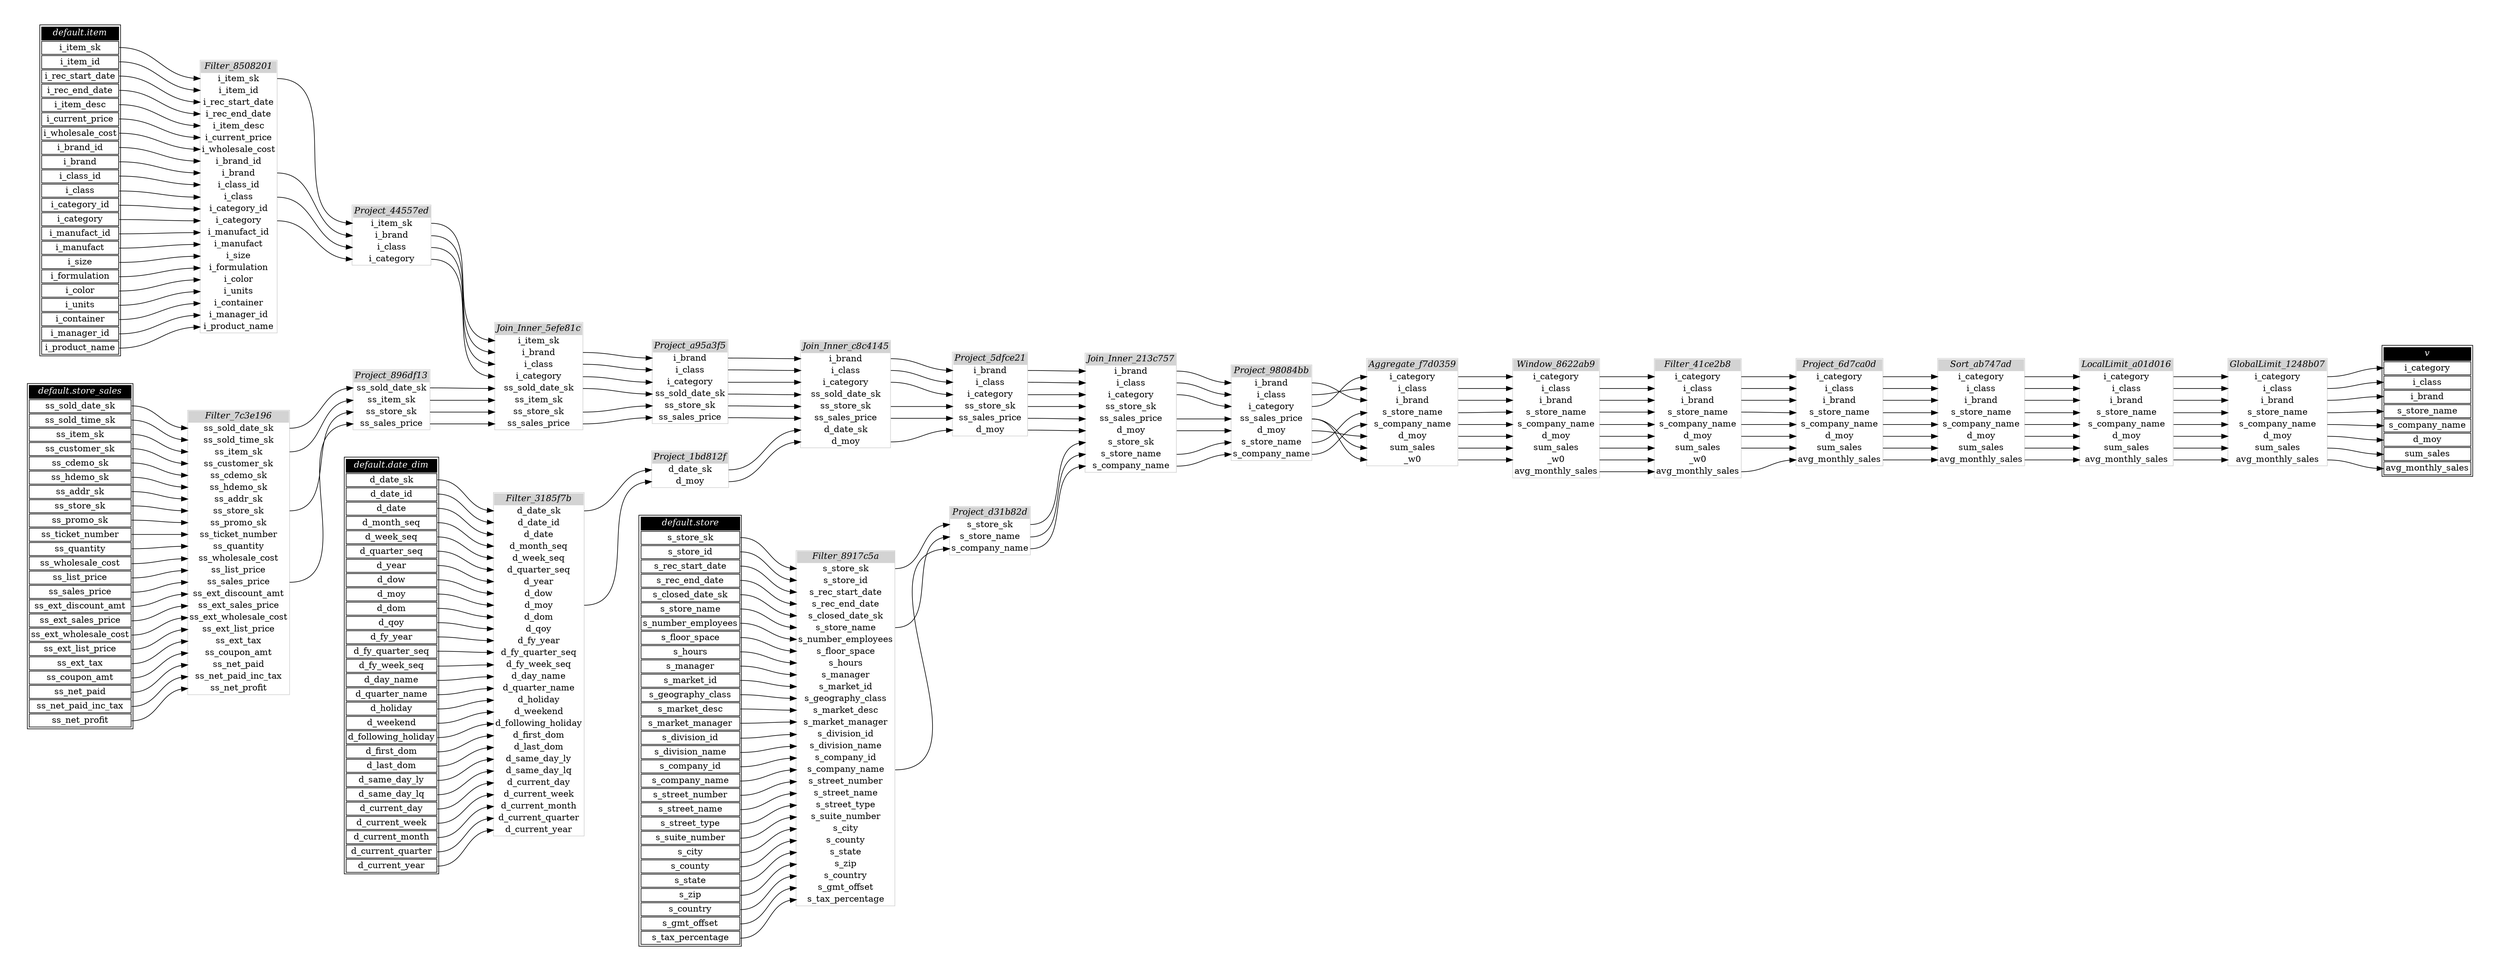 // Automatically generated by TPCDSFlowTestSuite


digraph {
  graph [pad="0.5" nodesep="0.5" ranksep="1" fontname="Helvetica" rankdir=LR];
  node [shape=plaintext]

  
"Aggregate_f7d0359" [label=<
<table color="lightgray" border="1" cellborder="0" cellspacing="0">
  <tr><td bgcolor="lightgray" port="nodeName"><i>Aggregate_f7d0359</i></td></tr>
  <tr><td port="0">i_category</td></tr>
<tr><td port="1">i_class</td></tr>
<tr><td port="2">i_brand</td></tr>
<tr><td port="3">s_store_name</td></tr>
<tr><td port="4">s_company_name</td></tr>
<tr><td port="5">d_moy</td></tr>
<tr><td port="6">sum_sales</td></tr>
<tr><td port="7">_w0</td></tr>
</table>>];
     

"Filter_3185f7b" [label=<
<table color="lightgray" border="1" cellborder="0" cellspacing="0">
  <tr><td bgcolor="lightgray" port="nodeName"><i>Filter_3185f7b</i></td></tr>
  <tr><td port="0">d_date_sk</td></tr>
<tr><td port="1">d_date_id</td></tr>
<tr><td port="2">d_date</td></tr>
<tr><td port="3">d_month_seq</td></tr>
<tr><td port="4">d_week_seq</td></tr>
<tr><td port="5">d_quarter_seq</td></tr>
<tr><td port="6">d_year</td></tr>
<tr><td port="7">d_dow</td></tr>
<tr><td port="8">d_moy</td></tr>
<tr><td port="9">d_dom</td></tr>
<tr><td port="10">d_qoy</td></tr>
<tr><td port="11">d_fy_year</td></tr>
<tr><td port="12">d_fy_quarter_seq</td></tr>
<tr><td port="13">d_fy_week_seq</td></tr>
<tr><td port="14">d_day_name</td></tr>
<tr><td port="15">d_quarter_name</td></tr>
<tr><td port="16">d_holiday</td></tr>
<tr><td port="17">d_weekend</td></tr>
<tr><td port="18">d_following_holiday</td></tr>
<tr><td port="19">d_first_dom</td></tr>
<tr><td port="20">d_last_dom</td></tr>
<tr><td port="21">d_same_day_ly</td></tr>
<tr><td port="22">d_same_day_lq</td></tr>
<tr><td port="23">d_current_day</td></tr>
<tr><td port="24">d_current_week</td></tr>
<tr><td port="25">d_current_month</td></tr>
<tr><td port="26">d_current_quarter</td></tr>
<tr><td port="27">d_current_year</td></tr>
</table>>];
     

"Filter_41ce2b8" [label=<
<table color="lightgray" border="1" cellborder="0" cellspacing="0">
  <tr><td bgcolor="lightgray" port="nodeName"><i>Filter_41ce2b8</i></td></tr>
  <tr><td port="0">i_category</td></tr>
<tr><td port="1">i_class</td></tr>
<tr><td port="2">i_brand</td></tr>
<tr><td port="3">s_store_name</td></tr>
<tr><td port="4">s_company_name</td></tr>
<tr><td port="5">d_moy</td></tr>
<tr><td port="6">sum_sales</td></tr>
<tr><td port="7">_w0</td></tr>
<tr><td port="8">avg_monthly_sales</td></tr>
</table>>];
     

"Filter_7c3e196" [label=<
<table color="lightgray" border="1" cellborder="0" cellspacing="0">
  <tr><td bgcolor="lightgray" port="nodeName"><i>Filter_7c3e196</i></td></tr>
  <tr><td port="0">ss_sold_date_sk</td></tr>
<tr><td port="1">ss_sold_time_sk</td></tr>
<tr><td port="2">ss_item_sk</td></tr>
<tr><td port="3">ss_customer_sk</td></tr>
<tr><td port="4">ss_cdemo_sk</td></tr>
<tr><td port="5">ss_hdemo_sk</td></tr>
<tr><td port="6">ss_addr_sk</td></tr>
<tr><td port="7">ss_store_sk</td></tr>
<tr><td port="8">ss_promo_sk</td></tr>
<tr><td port="9">ss_ticket_number</td></tr>
<tr><td port="10">ss_quantity</td></tr>
<tr><td port="11">ss_wholesale_cost</td></tr>
<tr><td port="12">ss_list_price</td></tr>
<tr><td port="13">ss_sales_price</td></tr>
<tr><td port="14">ss_ext_discount_amt</td></tr>
<tr><td port="15">ss_ext_sales_price</td></tr>
<tr><td port="16">ss_ext_wholesale_cost</td></tr>
<tr><td port="17">ss_ext_list_price</td></tr>
<tr><td port="18">ss_ext_tax</td></tr>
<tr><td port="19">ss_coupon_amt</td></tr>
<tr><td port="20">ss_net_paid</td></tr>
<tr><td port="21">ss_net_paid_inc_tax</td></tr>
<tr><td port="22">ss_net_profit</td></tr>
</table>>];
     

"Filter_8508201" [label=<
<table color="lightgray" border="1" cellborder="0" cellspacing="0">
  <tr><td bgcolor="lightgray" port="nodeName"><i>Filter_8508201</i></td></tr>
  <tr><td port="0">i_item_sk</td></tr>
<tr><td port="1">i_item_id</td></tr>
<tr><td port="2">i_rec_start_date</td></tr>
<tr><td port="3">i_rec_end_date</td></tr>
<tr><td port="4">i_item_desc</td></tr>
<tr><td port="5">i_current_price</td></tr>
<tr><td port="6">i_wholesale_cost</td></tr>
<tr><td port="7">i_brand_id</td></tr>
<tr><td port="8">i_brand</td></tr>
<tr><td port="9">i_class_id</td></tr>
<tr><td port="10">i_class</td></tr>
<tr><td port="11">i_category_id</td></tr>
<tr><td port="12">i_category</td></tr>
<tr><td port="13">i_manufact_id</td></tr>
<tr><td port="14">i_manufact</td></tr>
<tr><td port="15">i_size</td></tr>
<tr><td port="16">i_formulation</td></tr>
<tr><td port="17">i_color</td></tr>
<tr><td port="18">i_units</td></tr>
<tr><td port="19">i_container</td></tr>
<tr><td port="20">i_manager_id</td></tr>
<tr><td port="21">i_product_name</td></tr>
</table>>];
     

"Filter_8917c5a" [label=<
<table color="lightgray" border="1" cellborder="0" cellspacing="0">
  <tr><td bgcolor="lightgray" port="nodeName"><i>Filter_8917c5a</i></td></tr>
  <tr><td port="0">s_store_sk</td></tr>
<tr><td port="1">s_store_id</td></tr>
<tr><td port="2">s_rec_start_date</td></tr>
<tr><td port="3">s_rec_end_date</td></tr>
<tr><td port="4">s_closed_date_sk</td></tr>
<tr><td port="5">s_store_name</td></tr>
<tr><td port="6">s_number_employees</td></tr>
<tr><td port="7">s_floor_space</td></tr>
<tr><td port="8">s_hours</td></tr>
<tr><td port="9">s_manager</td></tr>
<tr><td port="10">s_market_id</td></tr>
<tr><td port="11">s_geography_class</td></tr>
<tr><td port="12">s_market_desc</td></tr>
<tr><td port="13">s_market_manager</td></tr>
<tr><td port="14">s_division_id</td></tr>
<tr><td port="15">s_division_name</td></tr>
<tr><td port="16">s_company_id</td></tr>
<tr><td port="17">s_company_name</td></tr>
<tr><td port="18">s_street_number</td></tr>
<tr><td port="19">s_street_name</td></tr>
<tr><td port="20">s_street_type</td></tr>
<tr><td port="21">s_suite_number</td></tr>
<tr><td port="22">s_city</td></tr>
<tr><td port="23">s_county</td></tr>
<tr><td port="24">s_state</td></tr>
<tr><td port="25">s_zip</td></tr>
<tr><td port="26">s_country</td></tr>
<tr><td port="27">s_gmt_offset</td></tr>
<tr><td port="28">s_tax_percentage</td></tr>
</table>>];
     

"GlobalLimit_1248b07" [label=<
<table color="lightgray" border="1" cellborder="0" cellspacing="0">
  <tr><td bgcolor="lightgray" port="nodeName"><i>GlobalLimit_1248b07</i></td></tr>
  <tr><td port="0">i_category</td></tr>
<tr><td port="1">i_class</td></tr>
<tr><td port="2">i_brand</td></tr>
<tr><td port="3">s_store_name</td></tr>
<tr><td port="4">s_company_name</td></tr>
<tr><td port="5">d_moy</td></tr>
<tr><td port="6">sum_sales</td></tr>
<tr><td port="7">avg_monthly_sales</td></tr>
</table>>];
     

"Join_Inner_213c757" [label=<
<table color="lightgray" border="1" cellborder="0" cellspacing="0">
  <tr><td bgcolor="lightgray" port="nodeName"><i>Join_Inner_213c757</i></td></tr>
  <tr><td port="0">i_brand</td></tr>
<tr><td port="1">i_class</td></tr>
<tr><td port="2">i_category</td></tr>
<tr><td port="3">ss_store_sk</td></tr>
<tr><td port="4">ss_sales_price</td></tr>
<tr><td port="5">d_moy</td></tr>
<tr><td port="6">s_store_sk</td></tr>
<tr><td port="7">s_store_name</td></tr>
<tr><td port="8">s_company_name</td></tr>
</table>>];
     

"Join_Inner_5efe81c" [label=<
<table color="lightgray" border="1" cellborder="0" cellspacing="0">
  <tr><td bgcolor="lightgray" port="nodeName"><i>Join_Inner_5efe81c</i></td></tr>
  <tr><td port="0">i_item_sk</td></tr>
<tr><td port="1">i_brand</td></tr>
<tr><td port="2">i_class</td></tr>
<tr><td port="3">i_category</td></tr>
<tr><td port="4">ss_sold_date_sk</td></tr>
<tr><td port="5">ss_item_sk</td></tr>
<tr><td port="6">ss_store_sk</td></tr>
<tr><td port="7">ss_sales_price</td></tr>
</table>>];
     

"Join_Inner_c8c4145" [label=<
<table color="lightgray" border="1" cellborder="0" cellspacing="0">
  <tr><td bgcolor="lightgray" port="nodeName"><i>Join_Inner_c8c4145</i></td></tr>
  <tr><td port="0">i_brand</td></tr>
<tr><td port="1">i_class</td></tr>
<tr><td port="2">i_category</td></tr>
<tr><td port="3">ss_sold_date_sk</td></tr>
<tr><td port="4">ss_store_sk</td></tr>
<tr><td port="5">ss_sales_price</td></tr>
<tr><td port="6">d_date_sk</td></tr>
<tr><td port="7">d_moy</td></tr>
</table>>];
     

"LocalLimit_a01d016" [label=<
<table color="lightgray" border="1" cellborder="0" cellspacing="0">
  <tr><td bgcolor="lightgray" port="nodeName"><i>LocalLimit_a01d016</i></td></tr>
  <tr><td port="0">i_category</td></tr>
<tr><td port="1">i_class</td></tr>
<tr><td port="2">i_brand</td></tr>
<tr><td port="3">s_store_name</td></tr>
<tr><td port="4">s_company_name</td></tr>
<tr><td port="5">d_moy</td></tr>
<tr><td port="6">sum_sales</td></tr>
<tr><td port="7">avg_monthly_sales</td></tr>
</table>>];
     

"Project_1bd812f" [label=<
<table color="lightgray" border="1" cellborder="0" cellspacing="0">
  <tr><td bgcolor="lightgray" port="nodeName"><i>Project_1bd812f</i></td></tr>
  <tr><td port="0">d_date_sk</td></tr>
<tr><td port="1">d_moy</td></tr>
</table>>];
     

"Project_44557ed" [label=<
<table color="lightgray" border="1" cellborder="0" cellspacing="0">
  <tr><td bgcolor="lightgray" port="nodeName"><i>Project_44557ed</i></td></tr>
  <tr><td port="0">i_item_sk</td></tr>
<tr><td port="1">i_brand</td></tr>
<tr><td port="2">i_class</td></tr>
<tr><td port="3">i_category</td></tr>
</table>>];
     

"Project_5dfce21" [label=<
<table color="lightgray" border="1" cellborder="0" cellspacing="0">
  <tr><td bgcolor="lightgray" port="nodeName"><i>Project_5dfce21</i></td></tr>
  <tr><td port="0">i_brand</td></tr>
<tr><td port="1">i_class</td></tr>
<tr><td port="2">i_category</td></tr>
<tr><td port="3">ss_store_sk</td></tr>
<tr><td port="4">ss_sales_price</td></tr>
<tr><td port="5">d_moy</td></tr>
</table>>];
     

"Project_6d7ca0d" [label=<
<table color="lightgray" border="1" cellborder="0" cellspacing="0">
  <tr><td bgcolor="lightgray" port="nodeName"><i>Project_6d7ca0d</i></td></tr>
  <tr><td port="0">i_category</td></tr>
<tr><td port="1">i_class</td></tr>
<tr><td port="2">i_brand</td></tr>
<tr><td port="3">s_store_name</td></tr>
<tr><td port="4">s_company_name</td></tr>
<tr><td port="5">d_moy</td></tr>
<tr><td port="6">sum_sales</td></tr>
<tr><td port="7">avg_monthly_sales</td></tr>
</table>>];
     

"Project_896df13" [label=<
<table color="lightgray" border="1" cellborder="0" cellspacing="0">
  <tr><td bgcolor="lightgray" port="nodeName"><i>Project_896df13</i></td></tr>
  <tr><td port="0">ss_sold_date_sk</td></tr>
<tr><td port="1">ss_item_sk</td></tr>
<tr><td port="2">ss_store_sk</td></tr>
<tr><td port="3">ss_sales_price</td></tr>
</table>>];
     

"Project_98084bb" [label=<
<table color="lightgray" border="1" cellborder="0" cellspacing="0">
  <tr><td bgcolor="lightgray" port="nodeName"><i>Project_98084bb</i></td></tr>
  <tr><td port="0">i_brand</td></tr>
<tr><td port="1">i_class</td></tr>
<tr><td port="2">i_category</td></tr>
<tr><td port="3">ss_sales_price</td></tr>
<tr><td port="4">d_moy</td></tr>
<tr><td port="5">s_store_name</td></tr>
<tr><td port="6">s_company_name</td></tr>
</table>>];
     

"Project_a95a3f5" [label=<
<table color="lightgray" border="1" cellborder="0" cellspacing="0">
  <tr><td bgcolor="lightgray" port="nodeName"><i>Project_a95a3f5</i></td></tr>
  <tr><td port="0">i_brand</td></tr>
<tr><td port="1">i_class</td></tr>
<tr><td port="2">i_category</td></tr>
<tr><td port="3">ss_sold_date_sk</td></tr>
<tr><td port="4">ss_store_sk</td></tr>
<tr><td port="5">ss_sales_price</td></tr>
</table>>];
     

"Project_d31b82d" [label=<
<table color="lightgray" border="1" cellborder="0" cellspacing="0">
  <tr><td bgcolor="lightgray" port="nodeName"><i>Project_d31b82d</i></td></tr>
  <tr><td port="0">s_store_sk</td></tr>
<tr><td port="1">s_store_name</td></tr>
<tr><td port="2">s_company_name</td></tr>
</table>>];
     

"Sort_ab747ad" [label=<
<table color="lightgray" border="1" cellborder="0" cellspacing="0">
  <tr><td bgcolor="lightgray" port="nodeName"><i>Sort_ab747ad</i></td></tr>
  <tr><td port="0">i_category</td></tr>
<tr><td port="1">i_class</td></tr>
<tr><td port="2">i_brand</td></tr>
<tr><td port="3">s_store_name</td></tr>
<tr><td port="4">s_company_name</td></tr>
<tr><td port="5">d_moy</td></tr>
<tr><td port="6">sum_sales</td></tr>
<tr><td port="7">avg_monthly_sales</td></tr>
</table>>];
     

"Window_8622ab9" [label=<
<table color="lightgray" border="1" cellborder="0" cellspacing="0">
  <tr><td bgcolor="lightgray" port="nodeName"><i>Window_8622ab9</i></td></tr>
  <tr><td port="0">i_category</td></tr>
<tr><td port="1">i_class</td></tr>
<tr><td port="2">i_brand</td></tr>
<tr><td port="3">s_store_name</td></tr>
<tr><td port="4">s_company_name</td></tr>
<tr><td port="5">d_moy</td></tr>
<tr><td port="6">sum_sales</td></tr>
<tr><td port="7">_w0</td></tr>
<tr><td port="8">avg_monthly_sales</td></tr>
</table>>];
     

"default.date_dim" [color="black" label=<
<table>
  <tr><td bgcolor="black" port="nodeName"><i><font color="white">default.date_dim</font></i></td></tr>
  <tr><td port="0">d_date_sk</td></tr>
<tr><td port="1">d_date_id</td></tr>
<tr><td port="2">d_date</td></tr>
<tr><td port="3">d_month_seq</td></tr>
<tr><td port="4">d_week_seq</td></tr>
<tr><td port="5">d_quarter_seq</td></tr>
<tr><td port="6">d_year</td></tr>
<tr><td port="7">d_dow</td></tr>
<tr><td port="8">d_moy</td></tr>
<tr><td port="9">d_dom</td></tr>
<tr><td port="10">d_qoy</td></tr>
<tr><td port="11">d_fy_year</td></tr>
<tr><td port="12">d_fy_quarter_seq</td></tr>
<tr><td port="13">d_fy_week_seq</td></tr>
<tr><td port="14">d_day_name</td></tr>
<tr><td port="15">d_quarter_name</td></tr>
<tr><td port="16">d_holiday</td></tr>
<tr><td port="17">d_weekend</td></tr>
<tr><td port="18">d_following_holiday</td></tr>
<tr><td port="19">d_first_dom</td></tr>
<tr><td port="20">d_last_dom</td></tr>
<tr><td port="21">d_same_day_ly</td></tr>
<tr><td port="22">d_same_day_lq</td></tr>
<tr><td port="23">d_current_day</td></tr>
<tr><td port="24">d_current_week</td></tr>
<tr><td port="25">d_current_month</td></tr>
<tr><td port="26">d_current_quarter</td></tr>
<tr><td port="27">d_current_year</td></tr>
</table>>];
     

"default.item" [color="black" label=<
<table>
  <tr><td bgcolor="black" port="nodeName"><i><font color="white">default.item</font></i></td></tr>
  <tr><td port="0">i_item_sk</td></tr>
<tr><td port="1">i_item_id</td></tr>
<tr><td port="2">i_rec_start_date</td></tr>
<tr><td port="3">i_rec_end_date</td></tr>
<tr><td port="4">i_item_desc</td></tr>
<tr><td port="5">i_current_price</td></tr>
<tr><td port="6">i_wholesale_cost</td></tr>
<tr><td port="7">i_brand_id</td></tr>
<tr><td port="8">i_brand</td></tr>
<tr><td port="9">i_class_id</td></tr>
<tr><td port="10">i_class</td></tr>
<tr><td port="11">i_category_id</td></tr>
<tr><td port="12">i_category</td></tr>
<tr><td port="13">i_manufact_id</td></tr>
<tr><td port="14">i_manufact</td></tr>
<tr><td port="15">i_size</td></tr>
<tr><td port="16">i_formulation</td></tr>
<tr><td port="17">i_color</td></tr>
<tr><td port="18">i_units</td></tr>
<tr><td port="19">i_container</td></tr>
<tr><td port="20">i_manager_id</td></tr>
<tr><td port="21">i_product_name</td></tr>
</table>>];
     

"default.store" [color="black" label=<
<table>
  <tr><td bgcolor="black" port="nodeName"><i><font color="white">default.store</font></i></td></tr>
  <tr><td port="0">s_store_sk</td></tr>
<tr><td port="1">s_store_id</td></tr>
<tr><td port="2">s_rec_start_date</td></tr>
<tr><td port="3">s_rec_end_date</td></tr>
<tr><td port="4">s_closed_date_sk</td></tr>
<tr><td port="5">s_store_name</td></tr>
<tr><td port="6">s_number_employees</td></tr>
<tr><td port="7">s_floor_space</td></tr>
<tr><td port="8">s_hours</td></tr>
<tr><td port="9">s_manager</td></tr>
<tr><td port="10">s_market_id</td></tr>
<tr><td port="11">s_geography_class</td></tr>
<tr><td port="12">s_market_desc</td></tr>
<tr><td port="13">s_market_manager</td></tr>
<tr><td port="14">s_division_id</td></tr>
<tr><td port="15">s_division_name</td></tr>
<tr><td port="16">s_company_id</td></tr>
<tr><td port="17">s_company_name</td></tr>
<tr><td port="18">s_street_number</td></tr>
<tr><td port="19">s_street_name</td></tr>
<tr><td port="20">s_street_type</td></tr>
<tr><td port="21">s_suite_number</td></tr>
<tr><td port="22">s_city</td></tr>
<tr><td port="23">s_county</td></tr>
<tr><td port="24">s_state</td></tr>
<tr><td port="25">s_zip</td></tr>
<tr><td port="26">s_country</td></tr>
<tr><td port="27">s_gmt_offset</td></tr>
<tr><td port="28">s_tax_percentage</td></tr>
</table>>];
     

"default.store_sales" [color="black" label=<
<table>
  <tr><td bgcolor="black" port="nodeName"><i><font color="white">default.store_sales</font></i></td></tr>
  <tr><td port="0">ss_sold_date_sk</td></tr>
<tr><td port="1">ss_sold_time_sk</td></tr>
<tr><td port="2">ss_item_sk</td></tr>
<tr><td port="3">ss_customer_sk</td></tr>
<tr><td port="4">ss_cdemo_sk</td></tr>
<tr><td port="5">ss_hdemo_sk</td></tr>
<tr><td port="6">ss_addr_sk</td></tr>
<tr><td port="7">ss_store_sk</td></tr>
<tr><td port="8">ss_promo_sk</td></tr>
<tr><td port="9">ss_ticket_number</td></tr>
<tr><td port="10">ss_quantity</td></tr>
<tr><td port="11">ss_wholesale_cost</td></tr>
<tr><td port="12">ss_list_price</td></tr>
<tr><td port="13">ss_sales_price</td></tr>
<tr><td port="14">ss_ext_discount_amt</td></tr>
<tr><td port="15">ss_ext_sales_price</td></tr>
<tr><td port="16">ss_ext_wholesale_cost</td></tr>
<tr><td port="17">ss_ext_list_price</td></tr>
<tr><td port="18">ss_ext_tax</td></tr>
<tr><td port="19">ss_coupon_amt</td></tr>
<tr><td port="20">ss_net_paid</td></tr>
<tr><td port="21">ss_net_paid_inc_tax</td></tr>
<tr><td port="22">ss_net_profit</td></tr>
</table>>];
     

"v" [color="black" label=<
<table>
  <tr><td bgcolor="black" port="nodeName"><i><font color="white">v</font></i></td></tr>
  <tr><td port="0">i_category</td></tr>
<tr><td port="1">i_class</td></tr>
<tr><td port="2">i_brand</td></tr>
<tr><td port="3">s_store_name</td></tr>
<tr><td port="4">s_company_name</td></tr>
<tr><td port="5">d_moy</td></tr>
<tr><td port="6">sum_sales</td></tr>
<tr><td port="7">avg_monthly_sales</td></tr>
</table>>];
     
  "Aggregate_f7d0359":0 -> "Window_8622ab9":0;
"Aggregate_f7d0359":1 -> "Window_8622ab9":1;
"Aggregate_f7d0359":2 -> "Window_8622ab9":2;
"Aggregate_f7d0359":3 -> "Window_8622ab9":3;
"Aggregate_f7d0359":4 -> "Window_8622ab9":4;
"Aggregate_f7d0359":5 -> "Window_8622ab9":5;
"Aggregate_f7d0359":6 -> "Window_8622ab9":6;
"Aggregate_f7d0359":7 -> "Window_8622ab9":7;
"Filter_3185f7b":0 -> "Project_1bd812f":0;
"Filter_3185f7b":8 -> "Project_1bd812f":1;
"Filter_41ce2b8":0 -> "Project_6d7ca0d":0;
"Filter_41ce2b8":1 -> "Project_6d7ca0d":1;
"Filter_41ce2b8":2 -> "Project_6d7ca0d":2;
"Filter_41ce2b8":3 -> "Project_6d7ca0d":3;
"Filter_41ce2b8":4 -> "Project_6d7ca0d":4;
"Filter_41ce2b8":5 -> "Project_6d7ca0d":5;
"Filter_41ce2b8":6 -> "Project_6d7ca0d":6;
"Filter_41ce2b8":8 -> "Project_6d7ca0d":7;
"Filter_7c3e196":0 -> "Project_896df13":0;
"Filter_7c3e196":13 -> "Project_896df13":3;
"Filter_7c3e196":2 -> "Project_896df13":1;
"Filter_7c3e196":7 -> "Project_896df13":2;
"Filter_8508201":0 -> "Project_44557ed":0;
"Filter_8508201":10 -> "Project_44557ed":2;
"Filter_8508201":12 -> "Project_44557ed":3;
"Filter_8508201":8 -> "Project_44557ed":1;
"Filter_8917c5a":0 -> "Project_d31b82d":0;
"Filter_8917c5a":17 -> "Project_d31b82d":2;
"Filter_8917c5a":5 -> "Project_d31b82d":1;
"GlobalLimit_1248b07":0 -> "v":0;
"GlobalLimit_1248b07":1 -> "v":1;
"GlobalLimit_1248b07":2 -> "v":2;
"GlobalLimit_1248b07":3 -> "v":3;
"GlobalLimit_1248b07":4 -> "v":4;
"GlobalLimit_1248b07":5 -> "v":5;
"GlobalLimit_1248b07":6 -> "v":6;
"GlobalLimit_1248b07":7 -> "v":7;
"Join_Inner_213c757":0 -> "Project_98084bb":0;
"Join_Inner_213c757":1 -> "Project_98084bb":1;
"Join_Inner_213c757":2 -> "Project_98084bb":2;
"Join_Inner_213c757":4 -> "Project_98084bb":3;
"Join_Inner_213c757":5 -> "Project_98084bb":4;
"Join_Inner_213c757":7 -> "Project_98084bb":5;
"Join_Inner_213c757":8 -> "Project_98084bb":6;
"Join_Inner_5efe81c":1 -> "Project_a95a3f5":0;
"Join_Inner_5efe81c":2 -> "Project_a95a3f5":1;
"Join_Inner_5efe81c":3 -> "Project_a95a3f5":2;
"Join_Inner_5efe81c":4 -> "Project_a95a3f5":3;
"Join_Inner_5efe81c":6 -> "Project_a95a3f5":4;
"Join_Inner_5efe81c":7 -> "Project_a95a3f5":5;
"Join_Inner_c8c4145":0 -> "Project_5dfce21":0;
"Join_Inner_c8c4145":1 -> "Project_5dfce21":1;
"Join_Inner_c8c4145":2 -> "Project_5dfce21":2;
"Join_Inner_c8c4145":4 -> "Project_5dfce21":3;
"Join_Inner_c8c4145":5 -> "Project_5dfce21":4;
"Join_Inner_c8c4145":7 -> "Project_5dfce21":5;
"LocalLimit_a01d016":0 -> "GlobalLimit_1248b07":0;
"LocalLimit_a01d016":1 -> "GlobalLimit_1248b07":1;
"LocalLimit_a01d016":2 -> "GlobalLimit_1248b07":2;
"LocalLimit_a01d016":3 -> "GlobalLimit_1248b07":3;
"LocalLimit_a01d016":4 -> "GlobalLimit_1248b07":4;
"LocalLimit_a01d016":5 -> "GlobalLimit_1248b07":5;
"LocalLimit_a01d016":6 -> "GlobalLimit_1248b07":6;
"LocalLimit_a01d016":7 -> "GlobalLimit_1248b07":7;
"Project_1bd812f":0 -> "Join_Inner_c8c4145":6;
"Project_1bd812f":1 -> "Join_Inner_c8c4145":7;
"Project_44557ed":0 -> "Join_Inner_5efe81c":0;
"Project_44557ed":1 -> "Join_Inner_5efe81c":1;
"Project_44557ed":2 -> "Join_Inner_5efe81c":2;
"Project_44557ed":3 -> "Join_Inner_5efe81c":3;
"Project_5dfce21":0 -> "Join_Inner_213c757":0;
"Project_5dfce21":1 -> "Join_Inner_213c757":1;
"Project_5dfce21":2 -> "Join_Inner_213c757":2;
"Project_5dfce21":3 -> "Join_Inner_213c757":3;
"Project_5dfce21":4 -> "Join_Inner_213c757":4;
"Project_5dfce21":5 -> "Join_Inner_213c757":5;
"Project_6d7ca0d":0 -> "Sort_ab747ad":0;
"Project_6d7ca0d":1 -> "Sort_ab747ad":1;
"Project_6d7ca0d":2 -> "Sort_ab747ad":2;
"Project_6d7ca0d":3 -> "Sort_ab747ad":3;
"Project_6d7ca0d":4 -> "Sort_ab747ad":4;
"Project_6d7ca0d":5 -> "Sort_ab747ad":5;
"Project_6d7ca0d":6 -> "Sort_ab747ad":6;
"Project_6d7ca0d":7 -> "Sort_ab747ad":7;
"Project_896df13":0 -> "Join_Inner_5efe81c":4;
"Project_896df13":1 -> "Join_Inner_5efe81c":5;
"Project_896df13":2 -> "Join_Inner_5efe81c":6;
"Project_896df13":3 -> "Join_Inner_5efe81c":7;
"Project_98084bb":0 -> "Aggregate_f7d0359":2;
"Project_98084bb":1 -> "Aggregate_f7d0359":1;
"Project_98084bb":2 -> "Aggregate_f7d0359":0;
"Project_98084bb":3 -> "Aggregate_f7d0359":6;
"Project_98084bb":3 -> "Aggregate_f7d0359":7;
"Project_98084bb":4 -> "Aggregate_f7d0359":5;
"Project_98084bb":5 -> "Aggregate_f7d0359":3;
"Project_98084bb":6 -> "Aggregate_f7d0359":4;
"Project_a95a3f5":0 -> "Join_Inner_c8c4145":0;
"Project_a95a3f5":1 -> "Join_Inner_c8c4145":1;
"Project_a95a3f5":2 -> "Join_Inner_c8c4145":2;
"Project_a95a3f5":3 -> "Join_Inner_c8c4145":3;
"Project_a95a3f5":4 -> "Join_Inner_c8c4145":4;
"Project_a95a3f5":5 -> "Join_Inner_c8c4145":5;
"Project_d31b82d":0 -> "Join_Inner_213c757":6;
"Project_d31b82d":1 -> "Join_Inner_213c757":7;
"Project_d31b82d":2 -> "Join_Inner_213c757":8;
"Sort_ab747ad":0 -> "LocalLimit_a01d016":0;
"Sort_ab747ad":1 -> "LocalLimit_a01d016":1;
"Sort_ab747ad":2 -> "LocalLimit_a01d016":2;
"Sort_ab747ad":3 -> "LocalLimit_a01d016":3;
"Sort_ab747ad":4 -> "LocalLimit_a01d016":4;
"Sort_ab747ad":5 -> "LocalLimit_a01d016":5;
"Sort_ab747ad":6 -> "LocalLimit_a01d016":6;
"Sort_ab747ad":7 -> "LocalLimit_a01d016":7;
"Window_8622ab9":0 -> "Filter_41ce2b8":0;
"Window_8622ab9":1 -> "Filter_41ce2b8":1;
"Window_8622ab9":2 -> "Filter_41ce2b8":2;
"Window_8622ab9":3 -> "Filter_41ce2b8":3;
"Window_8622ab9":4 -> "Filter_41ce2b8":4;
"Window_8622ab9":5 -> "Filter_41ce2b8":5;
"Window_8622ab9":6 -> "Filter_41ce2b8":6;
"Window_8622ab9":7 -> "Filter_41ce2b8":7;
"Window_8622ab9":8 -> "Filter_41ce2b8":8;
"default.date_dim":0 -> "Filter_3185f7b":0;
"default.date_dim":1 -> "Filter_3185f7b":1;
"default.date_dim":10 -> "Filter_3185f7b":10;
"default.date_dim":11 -> "Filter_3185f7b":11;
"default.date_dim":12 -> "Filter_3185f7b":12;
"default.date_dim":13 -> "Filter_3185f7b":13;
"default.date_dim":14 -> "Filter_3185f7b":14;
"default.date_dim":15 -> "Filter_3185f7b":15;
"default.date_dim":16 -> "Filter_3185f7b":16;
"default.date_dim":17 -> "Filter_3185f7b":17;
"default.date_dim":18 -> "Filter_3185f7b":18;
"default.date_dim":19 -> "Filter_3185f7b":19;
"default.date_dim":2 -> "Filter_3185f7b":2;
"default.date_dim":20 -> "Filter_3185f7b":20;
"default.date_dim":21 -> "Filter_3185f7b":21;
"default.date_dim":22 -> "Filter_3185f7b":22;
"default.date_dim":23 -> "Filter_3185f7b":23;
"default.date_dim":24 -> "Filter_3185f7b":24;
"default.date_dim":25 -> "Filter_3185f7b":25;
"default.date_dim":26 -> "Filter_3185f7b":26;
"default.date_dim":27 -> "Filter_3185f7b":27;
"default.date_dim":3 -> "Filter_3185f7b":3;
"default.date_dim":4 -> "Filter_3185f7b":4;
"default.date_dim":5 -> "Filter_3185f7b":5;
"default.date_dim":6 -> "Filter_3185f7b":6;
"default.date_dim":7 -> "Filter_3185f7b":7;
"default.date_dim":8 -> "Filter_3185f7b":8;
"default.date_dim":9 -> "Filter_3185f7b":9;
"default.item":0 -> "Filter_8508201":0;
"default.item":1 -> "Filter_8508201":1;
"default.item":10 -> "Filter_8508201":10;
"default.item":11 -> "Filter_8508201":11;
"default.item":12 -> "Filter_8508201":12;
"default.item":13 -> "Filter_8508201":13;
"default.item":14 -> "Filter_8508201":14;
"default.item":15 -> "Filter_8508201":15;
"default.item":16 -> "Filter_8508201":16;
"default.item":17 -> "Filter_8508201":17;
"default.item":18 -> "Filter_8508201":18;
"default.item":19 -> "Filter_8508201":19;
"default.item":2 -> "Filter_8508201":2;
"default.item":20 -> "Filter_8508201":20;
"default.item":21 -> "Filter_8508201":21;
"default.item":3 -> "Filter_8508201":3;
"default.item":4 -> "Filter_8508201":4;
"default.item":5 -> "Filter_8508201":5;
"default.item":6 -> "Filter_8508201":6;
"default.item":7 -> "Filter_8508201":7;
"default.item":8 -> "Filter_8508201":8;
"default.item":9 -> "Filter_8508201":9;
"default.store":0 -> "Filter_8917c5a":0;
"default.store":1 -> "Filter_8917c5a":1;
"default.store":10 -> "Filter_8917c5a":10;
"default.store":11 -> "Filter_8917c5a":11;
"default.store":12 -> "Filter_8917c5a":12;
"default.store":13 -> "Filter_8917c5a":13;
"default.store":14 -> "Filter_8917c5a":14;
"default.store":15 -> "Filter_8917c5a":15;
"default.store":16 -> "Filter_8917c5a":16;
"default.store":17 -> "Filter_8917c5a":17;
"default.store":18 -> "Filter_8917c5a":18;
"default.store":19 -> "Filter_8917c5a":19;
"default.store":2 -> "Filter_8917c5a":2;
"default.store":20 -> "Filter_8917c5a":20;
"default.store":21 -> "Filter_8917c5a":21;
"default.store":22 -> "Filter_8917c5a":22;
"default.store":23 -> "Filter_8917c5a":23;
"default.store":24 -> "Filter_8917c5a":24;
"default.store":25 -> "Filter_8917c5a":25;
"default.store":26 -> "Filter_8917c5a":26;
"default.store":27 -> "Filter_8917c5a":27;
"default.store":28 -> "Filter_8917c5a":28;
"default.store":3 -> "Filter_8917c5a":3;
"default.store":4 -> "Filter_8917c5a":4;
"default.store":5 -> "Filter_8917c5a":5;
"default.store":6 -> "Filter_8917c5a":6;
"default.store":7 -> "Filter_8917c5a":7;
"default.store":8 -> "Filter_8917c5a":8;
"default.store":9 -> "Filter_8917c5a":9;
"default.store_sales":0 -> "Filter_7c3e196":0;
"default.store_sales":1 -> "Filter_7c3e196":1;
"default.store_sales":10 -> "Filter_7c3e196":10;
"default.store_sales":11 -> "Filter_7c3e196":11;
"default.store_sales":12 -> "Filter_7c3e196":12;
"default.store_sales":13 -> "Filter_7c3e196":13;
"default.store_sales":14 -> "Filter_7c3e196":14;
"default.store_sales":15 -> "Filter_7c3e196":15;
"default.store_sales":16 -> "Filter_7c3e196":16;
"default.store_sales":17 -> "Filter_7c3e196":17;
"default.store_sales":18 -> "Filter_7c3e196":18;
"default.store_sales":19 -> "Filter_7c3e196":19;
"default.store_sales":2 -> "Filter_7c3e196":2;
"default.store_sales":20 -> "Filter_7c3e196":20;
"default.store_sales":21 -> "Filter_7c3e196":21;
"default.store_sales":22 -> "Filter_7c3e196":22;
"default.store_sales":3 -> "Filter_7c3e196":3;
"default.store_sales":4 -> "Filter_7c3e196":4;
"default.store_sales":5 -> "Filter_7c3e196":5;
"default.store_sales":6 -> "Filter_7c3e196":6;
"default.store_sales":7 -> "Filter_7c3e196":7;
"default.store_sales":8 -> "Filter_7c3e196":8;
"default.store_sales":9 -> "Filter_7c3e196":9;
}
       